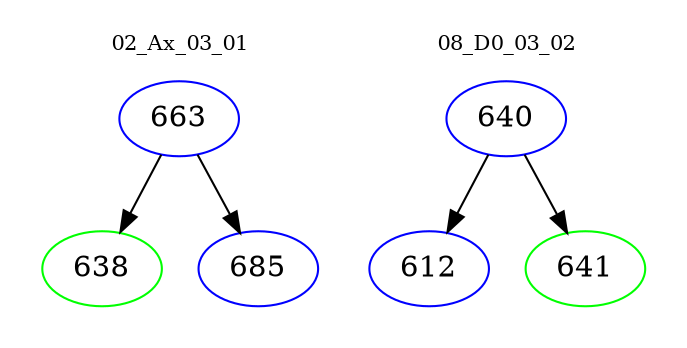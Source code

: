 digraph{
subgraph cluster_0 {
color = white
label = "02_Ax_03_01";
fontsize=10;
T0_663 [label="663", color="blue"]
T0_663 -> T0_638 [color="black"]
T0_638 [label="638", color="green"]
T0_663 -> T0_685 [color="black"]
T0_685 [label="685", color="blue"]
}
subgraph cluster_1 {
color = white
label = "08_D0_03_02";
fontsize=10;
T1_640 [label="640", color="blue"]
T1_640 -> T1_612 [color="black"]
T1_612 [label="612", color="blue"]
T1_640 -> T1_641 [color="black"]
T1_641 [label="641", color="green"]
}
}
